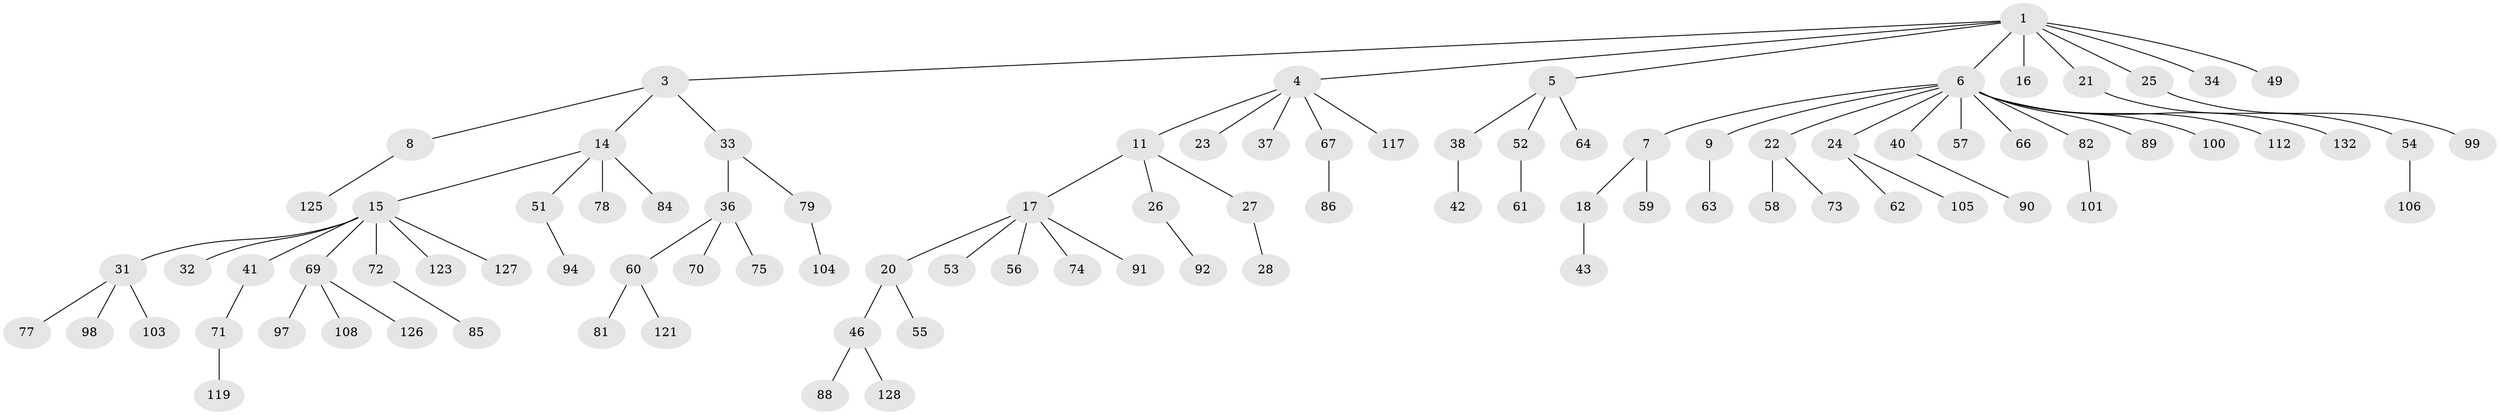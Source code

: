 // original degree distribution, {5: 0.022388059701492536, 6: 0.022388059701492536, 4: 0.06716417910447761, 8: 0.007462686567164179, 3: 0.13432835820895522, 2: 0.26119402985074625, 1: 0.48507462686567165}
// Generated by graph-tools (version 1.1) at 2025/19/03/04/25 18:19:06]
// undirected, 93 vertices, 92 edges
graph export_dot {
graph [start="1"]
  node [color=gray90,style=filled];
  1 [super="+2"];
  3;
  4;
  5;
  6 [super="+10+80"];
  7;
  8 [super="+45"];
  9 [super="+48"];
  11 [super="+12"];
  14;
  15 [super="+29"];
  16;
  17 [super="+35"];
  18;
  20 [super="+116"];
  21;
  22;
  23;
  24;
  25;
  26;
  27;
  28;
  31;
  32 [super="+83+47"];
  33;
  34;
  36 [super="+50"];
  37 [super="+118"];
  38;
  40 [super="+76"];
  41;
  42 [super="+44"];
  43;
  46;
  49;
  51;
  52;
  53;
  54;
  55;
  56;
  57;
  58;
  59;
  60;
  61;
  62;
  63 [super="+65"];
  64 [super="+124"];
  66;
  67;
  69;
  70;
  71;
  72;
  73;
  74;
  75 [super="+95"];
  77;
  78 [super="+115"];
  79;
  81 [super="+87"];
  82;
  84;
  85;
  86 [super="+122+102"];
  88;
  89 [super="+96+111"];
  90 [super="+93"];
  91;
  92 [super="+120+133"];
  94 [super="+114"];
  97 [super="+107"];
  98;
  99;
  100;
  101;
  103;
  104;
  105;
  106 [super="+113"];
  108;
  112;
  117 [super="+129"];
  119;
  121;
  123;
  125;
  126;
  127;
  128;
  132;
  1 -- 6;
  1 -- 16;
  1 -- 21;
  1 -- 49;
  1 -- 34;
  1 -- 3;
  1 -- 4;
  1 -- 5;
  1 -- 25;
  3 -- 8;
  3 -- 14;
  3 -- 33;
  4 -- 11;
  4 -- 23;
  4 -- 37;
  4 -- 67;
  4 -- 117;
  5 -- 38;
  5 -- 52;
  5 -- 64;
  6 -- 7;
  6 -- 9;
  6 -- 22;
  6 -- 82;
  6 -- 132;
  6 -- 66;
  6 -- 100;
  6 -- 40;
  6 -- 89;
  6 -- 24;
  6 -- 57;
  6 -- 112;
  7 -- 18;
  7 -- 59;
  8 -- 125;
  9 -- 63;
  11 -- 27;
  11 -- 17;
  11 -- 26;
  14 -- 15;
  14 -- 51;
  14 -- 78;
  14 -- 84;
  15 -- 41;
  15 -- 32;
  15 -- 69;
  15 -- 72;
  15 -- 123;
  15 -- 127;
  15 -- 31;
  17 -- 20;
  17 -- 53;
  17 -- 56;
  17 -- 74;
  17 -- 91;
  18 -- 43;
  20 -- 46;
  20 -- 55;
  21 -- 54;
  22 -- 58;
  22 -- 73;
  24 -- 62;
  24 -- 105;
  25 -- 99;
  26 -- 92;
  27 -- 28;
  31 -- 77;
  31 -- 98;
  31 -- 103;
  33 -- 36;
  33 -- 79;
  36 -- 70;
  36 -- 75;
  36 -- 60;
  38 -- 42;
  40 -- 90;
  41 -- 71;
  46 -- 88;
  46 -- 128;
  51 -- 94;
  52 -- 61;
  54 -- 106;
  60 -- 81;
  60 -- 121;
  67 -- 86;
  69 -- 97;
  69 -- 108;
  69 -- 126;
  71 -- 119;
  72 -- 85;
  79 -- 104;
  82 -- 101;
}
